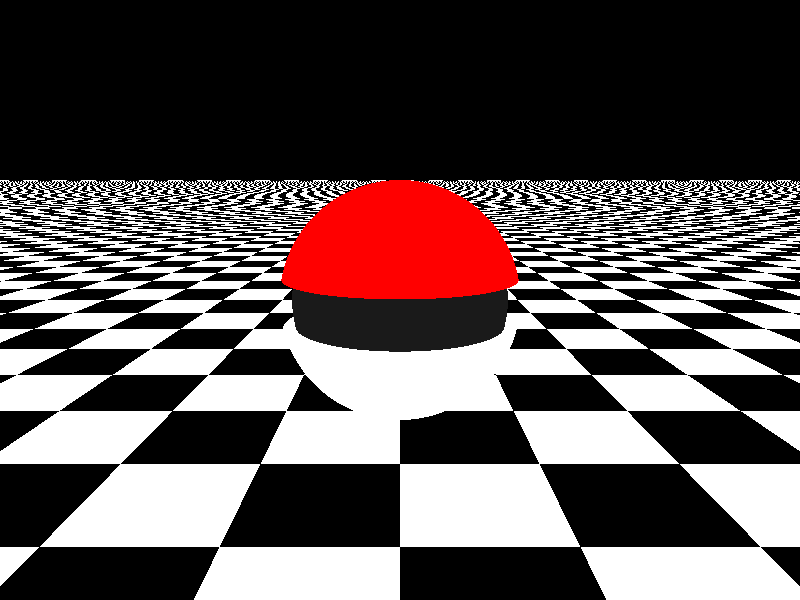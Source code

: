camera{
    location <0,-5,1> 
    look_at <0,0,0>
    up <0,0,1>
    sky <0,0,1>
    right <1.33,0,0>
}

light_source{
    <10,-10,10>
    rgb 1
}

plane{
    z,-1
    pigment{
        checker
        pigment{rgb 0}
        pigment{rgb 1}
    }
}        

sphere{
    0,0.9
    pigment{rgb 0.1}
}

intersection{
    sphere{0, 1}
    plane{-z, -0.2}
    pigment{rgb <1,0,0>}
}

intersection{
    sphere{0,1}
    plane{z,-0.2}
    pigment{rgb 1}
}            